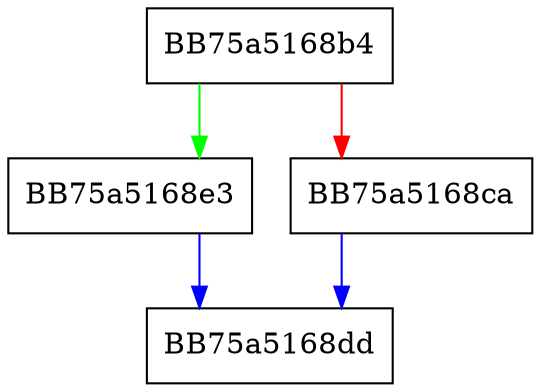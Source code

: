 digraph init_token {
  node [shape="box"];
  graph [splines=ortho];
  BB75a5168b4 -> BB75a5168e3 [color="green"];
  BB75a5168b4 -> BB75a5168ca [color="red"];
  BB75a5168ca -> BB75a5168dd [color="blue"];
  BB75a5168e3 -> BB75a5168dd [color="blue"];
}
